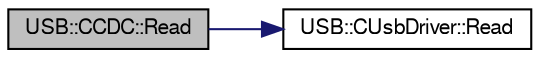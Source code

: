 digraph G
{
  bgcolor="transparent";
  edge [fontname="FreeSans",fontsize=10,labelfontname="FreeSans",labelfontsize=10];
  node [fontname="FreeSans",fontsize=10,shape=record];
  rankdir=LR;
  Node1 [label="USB::CCDC::Read",height=0.2,width=0.4,color="black", fillcolor="grey75", style="filled" fontcolor="black"];
  Node1 -> Node2 [color="midnightblue",fontsize=10,style="solid",fontname="FreeSans"];
  Node2 [label="USB::CUsbDriver::Read",height=0.2,width=0.4,color="black",URL="$class_u_s_b_1_1_c_usb_driver.html#01a59ea1ec36a6ba43ab64640425ad35",tooltip="Receives data on the specified USB endpoint."];
}
